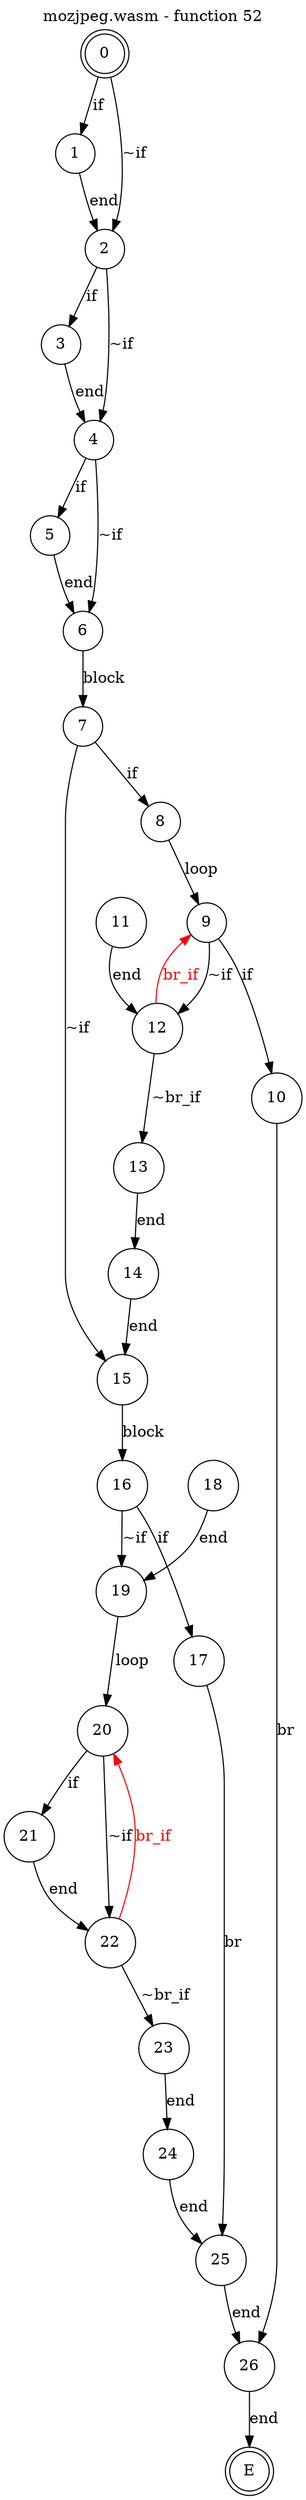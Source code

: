 digraph finite_state_machine {
    label = "mozjpeg.wasm - function 52"
    labelloc =  t
    labelfontsize = 16
    labelfontcolor = black
    labelfontname = "Helvetica"
    node [shape = doublecircle]; 0 E ;
    node [shape = circle];
    0 -> 1[label="if"];
    0 -> 2[label="~if"];
    1 -> 2[label="end"];
    2 -> 3[label="if"];
    2 -> 4[label="~if"];
    3 -> 4[label="end"];
    4 -> 5[label="if"];
    4 -> 6[label="~if"];
    5 -> 6[label="end"];
    6 -> 7[label="block"];
    7 -> 8[label="if"];
    7 -> 15[label="~if"];
    8 -> 9[label="loop"];
    9 -> 10[label="if"];
    9 -> 12[label="~if"];
    10 -> 26[label="br"];
    11 -> 12[label="end"];
    12 -> 13[label="~br_if"];
    12 -> 9[color="red" fontcolor="red" label="br_if"];
    13 -> 14[label="end"];
    14 -> 15[label="end"];
    15 -> 16[label="block"];
    16 -> 17[label="if"];
    16 -> 19[label="~if"];
    17 -> 25[label="br"];
    18 -> 19[label="end"];
    19 -> 20[label="loop"];
    20 -> 21[label="if"];
    20 -> 22[label="~if"];
    21 -> 22[label="end"];
    22 -> 23[label="~br_if"];
    22 -> 20[color="red" fontcolor="red" label="br_if"];
    23 -> 24[label="end"];
    24 -> 25[label="end"];
    25 -> 26[label="end"];
    26 -> E[label="end"];
}
